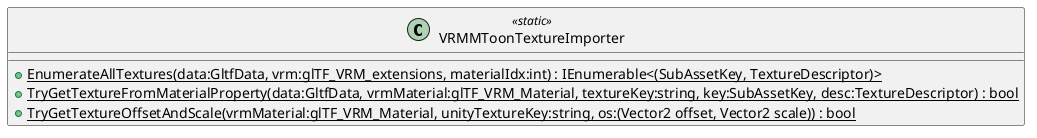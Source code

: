 @startuml
class VRMMToonTextureImporter <<static>> {
    + {static} EnumerateAllTextures(data:GltfData, vrm:glTF_VRM_extensions, materialIdx:int) : IEnumerable<(SubAssetKey, TextureDescriptor)>
    + {static} TryGetTextureFromMaterialProperty(data:GltfData, vrmMaterial:glTF_VRM_Material, textureKey:string, key:SubAssetKey, desc:TextureDescriptor) : bool
    + {static} TryGetTextureOffsetAndScale(vrmMaterial:glTF_VRM_Material, unityTextureKey:string, os:(Vector2 offset, Vector2 scale)) : bool
}
@enduml
